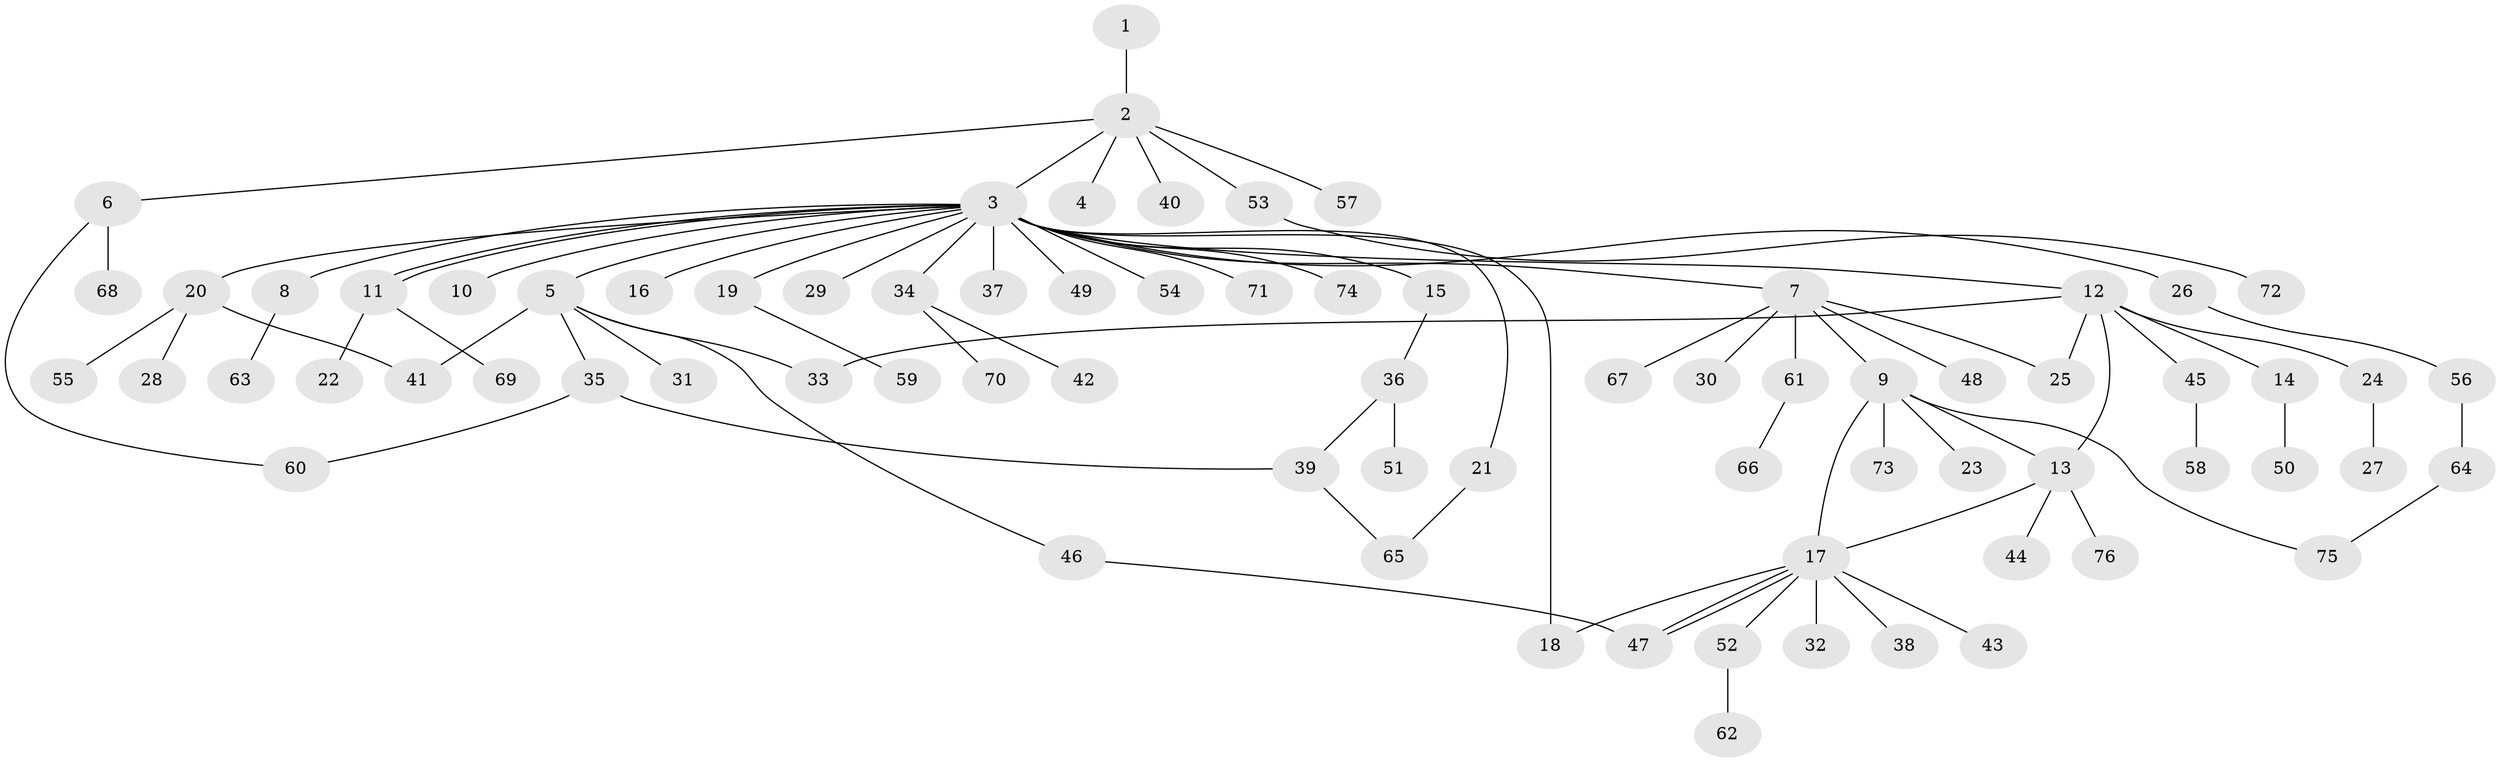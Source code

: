 // coarse degree distribution, {1: 0.5660377358490566, 6: 0.05660377358490566, 22: 0.018867924528301886, 2: 0.18867924528301888, 5: 0.018867924528301886, 3: 0.09433962264150944, 7: 0.018867924528301886, 4: 0.018867924528301886, 9: 0.018867924528301886}
// Generated by graph-tools (version 1.1) at 2025/41/03/06/25 10:41:46]
// undirected, 76 vertices, 88 edges
graph export_dot {
graph [start="1"]
  node [color=gray90,style=filled];
  1;
  2;
  3;
  4;
  5;
  6;
  7;
  8;
  9;
  10;
  11;
  12;
  13;
  14;
  15;
  16;
  17;
  18;
  19;
  20;
  21;
  22;
  23;
  24;
  25;
  26;
  27;
  28;
  29;
  30;
  31;
  32;
  33;
  34;
  35;
  36;
  37;
  38;
  39;
  40;
  41;
  42;
  43;
  44;
  45;
  46;
  47;
  48;
  49;
  50;
  51;
  52;
  53;
  54;
  55;
  56;
  57;
  58;
  59;
  60;
  61;
  62;
  63;
  64;
  65;
  66;
  67;
  68;
  69;
  70;
  71;
  72;
  73;
  74;
  75;
  76;
  1 -- 2;
  2 -- 3;
  2 -- 4;
  2 -- 6;
  2 -- 40;
  2 -- 53;
  2 -- 57;
  3 -- 5;
  3 -- 7;
  3 -- 8;
  3 -- 10;
  3 -- 11;
  3 -- 11;
  3 -- 12;
  3 -- 15;
  3 -- 16;
  3 -- 18;
  3 -- 19;
  3 -- 20;
  3 -- 21;
  3 -- 26;
  3 -- 29;
  3 -- 34;
  3 -- 37;
  3 -- 49;
  3 -- 54;
  3 -- 71;
  3 -- 74;
  5 -- 31;
  5 -- 33;
  5 -- 35;
  5 -- 41;
  5 -- 46;
  6 -- 60;
  6 -- 68;
  7 -- 9;
  7 -- 25;
  7 -- 30;
  7 -- 48;
  7 -- 61;
  7 -- 67;
  8 -- 63;
  9 -- 13;
  9 -- 17;
  9 -- 23;
  9 -- 73;
  9 -- 75;
  11 -- 22;
  11 -- 69;
  12 -- 13;
  12 -- 14;
  12 -- 24;
  12 -- 25;
  12 -- 33;
  12 -- 45;
  13 -- 17;
  13 -- 44;
  13 -- 76;
  14 -- 50;
  15 -- 36;
  17 -- 18;
  17 -- 32;
  17 -- 38;
  17 -- 43;
  17 -- 47;
  17 -- 47;
  17 -- 52;
  19 -- 59;
  20 -- 28;
  20 -- 41;
  20 -- 55;
  21 -- 65;
  24 -- 27;
  26 -- 56;
  34 -- 42;
  34 -- 70;
  35 -- 39;
  35 -- 60;
  36 -- 39;
  36 -- 51;
  39 -- 65;
  45 -- 58;
  46 -- 47;
  52 -- 62;
  53 -- 72;
  56 -- 64;
  61 -- 66;
  64 -- 75;
}
